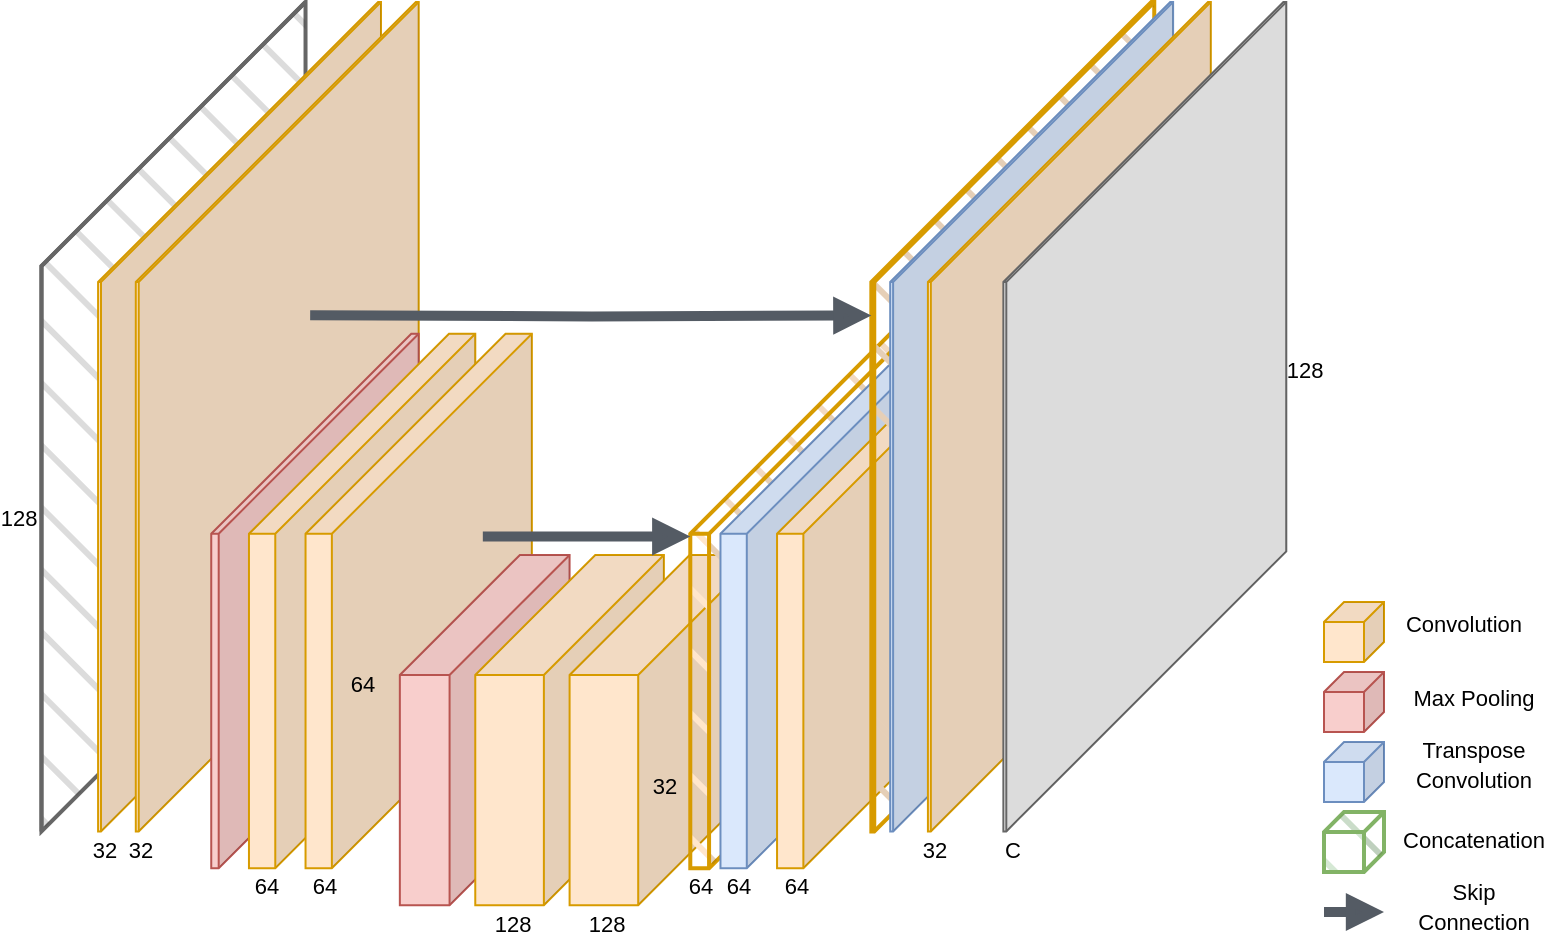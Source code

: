 <mxfile version="23.0.2" type="device">
  <diagram name="Page-1" id="T1WyHNRkKmHr8BE0JCqU">
    <mxGraphModel dx="1144" dy="746" grid="1" gridSize="10" guides="1" tooltips="1" connect="1" arrows="1" fold="1" page="1" pageScale="1" pageWidth="827" pageHeight="1169" math="0" shadow="0">
      <root>
        <mxCell id="0" />
        <mxCell id="1" parent="0" />
        <mxCell id="ybQS04IvCk9VFile2A1y-58" value="" style="group" vertex="1" connectable="0" parent="1">
          <mxGeometry x="28" y="160" width="772" height="470.0" as="geometry" />
        </mxCell>
        <mxCell id="ybQS04IvCk9VFile2A1y-20" value="" style="shape=cube;whiteSpace=wrap;html=1;boundedLbl=1;backgroundOutline=1;darkOpacity=0.05;darkOpacity2=0.1;flipH=1;flipV=0;size=140;fillColor=#f5f5f5;strokeColor=#666666;fontColor=#333333;fillStyle=hatch;strokeWidth=2;" vertex="1" parent="ybQS04IvCk9VFile2A1y-58">
          <mxGeometry x="20.746" width="132.023" height="414.706" as="geometry" />
        </mxCell>
        <mxCell id="ybQS04IvCk9VFile2A1y-1" value="" style="shape=cube;whiteSpace=wrap;html=1;boundedLbl=1;backgroundOutline=1;darkOpacity=0.05;darkOpacity2=0.1;flipH=1;flipV=0;size=140;fillColor=#ffe6cc;strokeColor=#d79b00;" vertex="1" parent="ybQS04IvCk9VFile2A1y-58">
          <mxGeometry x="49.037" width="141.453" height="414.706" as="geometry" />
        </mxCell>
        <mxCell id="ybQS04IvCk9VFile2A1y-3" value="" style="shape=cube;whiteSpace=wrap;html=1;boundedLbl=1;backgroundOutline=1;darkOpacity=0.05;darkOpacity2=0.1;flipH=1;flipV=0;size=140;fillColor=#ffe6cc;strokeColor=#d79b00;" vertex="1" parent="ybQS04IvCk9VFile2A1y-58">
          <mxGeometry x="67.897" width="141.453" height="414.706" as="geometry" />
        </mxCell>
        <mxCell id="ybQS04IvCk9VFile2A1y-4" value="" style="shape=cube;whiteSpace=wrap;html=1;boundedLbl=1;backgroundOutline=1;darkOpacity=0.05;darkOpacity2=0.1;flipH=1;flipV=0;size=100;fillColor=#f8cecc;strokeColor=#b85450;" vertex="1" parent="ybQS04IvCk9VFile2A1y-58">
          <mxGeometry x="105.618" y="165.882" width="103.732" height="267.255" as="geometry" />
        </mxCell>
        <mxCell id="ybQS04IvCk9VFile2A1y-5" value="" style="shape=cube;whiteSpace=wrap;html=1;boundedLbl=1;backgroundOutline=1;darkOpacity=0.05;darkOpacity2=0.1;flipH=1;flipV=0;size=100;fillColor=#ffe6cc;strokeColor=#d79b00;" vertex="1" parent="ybQS04IvCk9VFile2A1y-58">
          <mxGeometry x="124.479" y="165.882" width="113.162" height="267.255" as="geometry" />
        </mxCell>
        <mxCell id="ybQS04IvCk9VFile2A1y-7" value="" style="shape=cube;whiteSpace=wrap;html=1;boundedLbl=1;backgroundOutline=1;darkOpacity=0.05;darkOpacity2=0.1;flipH=1;flipV=0;size=100;fillColor=#ffe6cc;strokeColor=#d79b00;" vertex="1" parent="ybQS04IvCk9VFile2A1y-58">
          <mxGeometry x="152.769" y="165.882" width="113.162" height="267.255" as="geometry" />
        </mxCell>
        <mxCell id="ybQS04IvCk9VFile2A1y-10" value="" style="shape=cube;whiteSpace=wrap;html=1;boundedLbl=1;backgroundOutline=1;darkOpacity=0.05;darkOpacity2=0.1;flipH=1;flipV=0;size=60;fillColor=#f8cecc;strokeColor=#b85450;" vertex="1" parent="ybQS04IvCk9VFile2A1y-58">
          <mxGeometry x="199.92" y="276.471" width="84.872" height="175.098" as="geometry" />
        </mxCell>
        <mxCell id="ybQS04IvCk9VFile2A1y-11" value="" style="shape=cube;whiteSpace=wrap;html=1;boundedLbl=1;backgroundOutline=1;darkOpacity=0.05;darkOpacity2=0.1;flipH=1;flipV=0;size=60;fillColor=#ffe6cc;strokeColor=#d79b00;" vertex="1" parent="ybQS04IvCk9VFile2A1y-58">
          <mxGeometry x="237.641" y="276.471" width="94.302" height="175.098" as="geometry" />
        </mxCell>
        <mxCell id="ybQS04IvCk9VFile2A1y-12" value="" style="shape=cube;whiteSpace=wrap;html=1;boundedLbl=1;backgroundOutline=1;darkOpacity=0.05;darkOpacity2=0.1;flipH=1;flipV=0;size=60;fillColor=#ffe6cc;strokeColor=#d79b00;" vertex="1" parent="ybQS04IvCk9VFile2A1y-58">
          <mxGeometry x="284.792" y="276.471" width="94.302" height="175.098" as="geometry" />
        </mxCell>
        <mxCell id="ybQS04IvCk9VFile2A1y-13" value="" style="shape=cube;whiteSpace=wrap;html=1;boundedLbl=1;backgroundOutline=1;darkOpacity=0.05;darkOpacity2=0.1;flipH=1;flipV=0;size=100;fillColor=#ffe6cc;strokeColor=#d79b00;fillStyle=hatch;strokeWidth=2;" vertex="1" parent="ybQS04IvCk9VFile2A1y-58">
          <mxGeometry x="345.145" y="165.882" width="109.39" height="267.255" as="geometry" />
        </mxCell>
        <mxCell id="ybQS04IvCk9VFile2A1y-14" value="" style="shape=cube;whiteSpace=wrap;html=1;boundedLbl=1;backgroundOutline=1;darkOpacity=0.05;darkOpacity2=0.1;flipH=1;flipV=0;size=100;fillColor=#dae8fc;strokeColor=#6c8ebf;gradientColor=none;fillStyle=solid;strokeWidth=1;" vertex="1" parent="ybQS04IvCk9VFile2A1y-58">
          <mxGeometry x="360.234" y="165.882" width="113.162" height="267.255" as="geometry" />
        </mxCell>
        <mxCell id="ybQS04IvCk9VFile2A1y-15" value="" style="shape=cube;whiteSpace=wrap;html=1;boundedLbl=1;backgroundOutline=1;darkOpacity=0.05;darkOpacity2=0.1;flipH=1;flipV=0;size=100;fillColor=#ffe6cc;strokeColor=#d79b00;" vertex="1" parent="ybQS04IvCk9VFile2A1y-58">
          <mxGeometry x="388.524" y="165.882" width="113.162" height="267.255" as="geometry" />
        </mxCell>
        <mxCell id="ybQS04IvCk9VFile2A1y-16" value="" style="shape=cube;whiteSpace=wrap;html=1;boundedLbl=1;backgroundOutline=1;darkOpacity=0.05;darkOpacity2=0.1;flipH=1;flipV=0;size=140;fillColor=#ffe6cc;strokeColor=#d79b00;fillStyle=hatch;strokeWidth=2;" vertex="1" parent="ybQS04IvCk9VFile2A1y-58">
          <mxGeometry x="435.675" width="141.453" height="414.706" as="geometry" />
        </mxCell>
        <mxCell id="ybQS04IvCk9VFile2A1y-17" value="" style="shape=cube;whiteSpace=wrap;html=1;boundedLbl=1;backgroundOutline=1;darkOpacity=0.05;darkOpacity2=0.1;flipH=1;flipV=0;size=140;fillColor=#dae8fc;strokeColor=#6c8ebf;" vertex="1" parent="ybQS04IvCk9VFile2A1y-58">
          <mxGeometry x="445.105" width="141.453" height="414.706" as="geometry" />
        </mxCell>
        <mxCell id="ybQS04IvCk9VFile2A1y-18" value="" style="shape=cube;whiteSpace=wrap;html=1;boundedLbl=1;backgroundOutline=1;darkOpacity=0.05;darkOpacity2=0.1;flipH=1;flipV=0;size=140;fillColor=#ffe6cc;strokeColor=#d79b00;" vertex="1" parent="ybQS04IvCk9VFile2A1y-58">
          <mxGeometry x="463.966" width="141.453" height="414.706" as="geometry" />
        </mxCell>
        <mxCell id="ybQS04IvCk9VFile2A1y-19" value="" style="shape=cube;whiteSpace=wrap;html=1;boundedLbl=1;backgroundOutline=1;darkOpacity=0.05;darkOpacity2=0.1;flipH=1;flipV=0;size=140;fillColor=#f5f5f5;strokeColor=#666666;fontColor=#333333;" vertex="1" parent="ybQS04IvCk9VFile2A1y-58">
          <mxGeometry x="501.687" width="141.453" height="414.706" as="geometry" />
        </mxCell>
        <mxCell id="ybQS04IvCk9VFile2A1y-22" value="" style="edgeStyle=orthogonalEdgeStyle;html=1;endArrow=block;elbow=vertical;startArrow=none;endFill=1;strokeColor=#545B64;rounded=0;strokeWidth=5;entryX=0.983;entryY=0.378;entryDx=0;entryDy=0;entryPerimeter=0;" edge="1" parent="ybQS04IvCk9VFile2A1y-58">
          <mxGeometry width="100" relative="1" as="geometry">
            <mxPoint x="155.08" y="156.667" as="sourcePoint" />
            <mxPoint x="435.675" y="156.759" as="targetPoint" />
          </mxGeometry>
        </mxCell>
        <mxCell id="ybQS04IvCk9VFile2A1y-23" value="" style="edgeStyle=orthogonalEdgeStyle;html=1;endArrow=block;elbow=vertical;startArrow=none;endFill=1;strokeColor=#545B64;rounded=0;strokeWidth=5;" edge="1" parent="ybQS04IvCk9VFile2A1y-58">
          <mxGeometry width="100" relative="1" as="geometry">
            <mxPoint x="241.413" y="267.255" as="sourcePoint" />
            <mxPoint x="345.145" y="267.255" as="targetPoint" />
          </mxGeometry>
        </mxCell>
        <mxCell id="ybQS04IvCk9VFile2A1y-26" value="&lt;font style=&quot;font-size: 11px;&quot;&gt;64&lt;/font&gt;" style="text;html=1;strokeColor=none;fillColor=none;align=center;verticalAlign=middle;whiteSpace=wrap;rounded=0;" vertex="1" parent="ybQS04IvCk9VFile2A1y-58">
          <mxGeometry x="124.479" y="433.137" width="18.86" height="18.431" as="geometry" />
        </mxCell>
        <mxCell id="ybQS04IvCk9VFile2A1y-28" value="&lt;font style=&quot;font-size: 11px;&quot;&gt;64&lt;/font&gt;" style="text;html=1;strokeColor=none;fillColor=none;align=center;verticalAlign=middle;whiteSpace=wrap;rounded=0;" vertex="1" parent="ybQS04IvCk9VFile2A1y-58">
          <mxGeometry x="152.769" y="433.137" width="18.86" height="18.431" as="geometry" />
        </mxCell>
        <mxCell id="ybQS04IvCk9VFile2A1y-29" value="&lt;font style=&quot;font-size: 11px;&quot;&gt;32&lt;/font&gt;" style="text;html=1;strokeColor=none;fillColor=none;align=center;verticalAlign=middle;whiteSpace=wrap;rounded=0;" vertex="1" parent="ybQS04IvCk9VFile2A1y-58">
          <mxGeometry x="43.379" y="414.706" width="18.86" height="18.431" as="geometry" />
        </mxCell>
        <mxCell id="ybQS04IvCk9VFile2A1y-30" value="&lt;font style=&quot;font-size: 11px;&quot;&gt;32&lt;/font&gt;" style="text;html=1;strokeColor=none;fillColor=none;align=center;verticalAlign=middle;whiteSpace=wrap;rounded=0;" vertex="1" parent="ybQS04IvCk9VFile2A1y-58">
          <mxGeometry x="61.296" y="414.706" width="18.86" height="18.431" as="geometry" />
        </mxCell>
        <mxCell id="ybQS04IvCk9VFile2A1y-31" value="&lt;font style=&quot;font-size: 11px;&quot;&gt;128&lt;/font&gt;" style="text;html=1;strokeColor=none;fillColor=none;align=center;verticalAlign=middle;whiteSpace=wrap;rounded=0;" vertex="1" parent="ybQS04IvCk9VFile2A1y-58">
          <mxGeometry x="247.071" y="451.569" width="18.86" height="18.431" as="geometry" />
        </mxCell>
        <mxCell id="ybQS04IvCk9VFile2A1y-32" value="&lt;font style=&quot;font-size: 11px;&quot;&gt;128&lt;/font&gt;" style="text;html=1;strokeColor=none;fillColor=none;align=center;verticalAlign=middle;whiteSpace=wrap;rounded=0;" vertex="1" parent="ybQS04IvCk9VFile2A1y-58">
          <mxGeometry x="294.222" y="451.569" width="18.86" height="18.431" as="geometry" />
        </mxCell>
        <mxCell id="ybQS04IvCk9VFile2A1y-33" value="&lt;font style=&quot;font-size: 11px;&quot;&gt;64&lt;/font&gt;" style="text;html=1;strokeColor=none;fillColor=none;align=center;verticalAlign=middle;whiteSpace=wrap;rounded=0;" vertex="1" parent="ybQS04IvCk9VFile2A1y-58">
          <mxGeometry x="388.524" y="433.137" width="18.86" height="18.431" as="geometry" />
        </mxCell>
        <mxCell id="ybQS04IvCk9VFile2A1y-34" value="&lt;font style=&quot;font-size: 11px;&quot;&gt;32&lt;/font&gt;" style="text;html=1;strokeColor=none;fillColor=none;align=center;verticalAlign=middle;whiteSpace=wrap;rounded=0;" vertex="1" parent="ybQS04IvCk9VFile2A1y-58">
          <mxGeometry x="458.308" y="414.706" width="18.86" height="18.431" as="geometry" />
        </mxCell>
        <mxCell id="ybQS04IvCk9VFile2A1y-35" value="&lt;font style=&quot;font-size: 11px;&quot;&gt;64&lt;/font&gt;" style="text;html=1;strokeColor=none;fillColor=none;align=center;verticalAlign=middle;whiteSpace=wrap;rounded=0;" vertex="1" parent="ybQS04IvCk9VFile2A1y-58">
          <mxGeometry x="341.373" y="433.137" width="18.86" height="18.431" as="geometry" />
        </mxCell>
        <mxCell id="ybQS04IvCk9VFile2A1y-36" value="&lt;font style=&quot;font-size: 11px;&quot;&gt;64&lt;/font&gt;" style="text;html=1;strokeColor=none;fillColor=none;align=center;verticalAlign=middle;whiteSpace=wrap;rounded=0;" vertex="1" parent="ybQS04IvCk9VFile2A1y-58">
          <mxGeometry x="360.234" y="433.137" width="18.86" height="18.431" as="geometry" />
        </mxCell>
        <mxCell id="ybQS04IvCk9VFile2A1y-37" value="&lt;font style=&quot;font-size: 11px;&quot;&gt;C&lt;/font&gt;" style="text;html=1;strokeColor=none;fillColor=none;align=center;verticalAlign=middle;whiteSpace=wrap;rounded=0;" vertex="1" parent="ybQS04IvCk9VFile2A1y-58">
          <mxGeometry x="496.972" y="414.706" width="18.86" height="18.431" as="geometry" />
        </mxCell>
        <mxCell id="ybQS04IvCk9VFile2A1y-39" value="&lt;font style=&quot;font-size: 11px;&quot;&gt;128&lt;/font&gt;" style="text;html=1;strokeColor=none;fillColor=none;align=center;verticalAlign=middle;whiteSpace=wrap;rounded=0;" vertex="1" parent="ybQS04IvCk9VFile2A1y-58">
          <mxGeometry x="643.14" y="175.098" width="18.86" height="18.431" as="geometry" />
        </mxCell>
        <mxCell id="ybQS04IvCk9VFile2A1y-40" value="&lt;font style=&quot;font-size: 11px;&quot;&gt;128&lt;/font&gt;" style="text;html=1;strokeColor=none;fillColor=none;align=center;verticalAlign=middle;whiteSpace=wrap;rounded=0;" vertex="1" parent="ybQS04IvCk9VFile2A1y-58">
          <mxGeometry y="248.824" width="18.86" height="18.431" as="geometry" />
        </mxCell>
        <mxCell id="ybQS04IvCk9VFile2A1y-42" value="&lt;span style=&quot;font-size: 11px;&quot;&gt;64&lt;/span&gt;" style="text;html=1;strokeColor=none;fillColor=none;align=center;verticalAlign=middle;whiteSpace=wrap;rounded=0;" vertex="1" parent="ybQS04IvCk9VFile2A1y-58">
          <mxGeometry x="171.63" y="331.765" width="18.86" height="18.431" as="geometry" />
        </mxCell>
        <mxCell id="ybQS04IvCk9VFile2A1y-43" value="&lt;span style=&quot;font-size: 11px;&quot;&gt;32&lt;br&gt;&lt;/span&gt;" style="text;html=1;strokeColor=none;fillColor=none;align=center;verticalAlign=middle;whiteSpace=wrap;rounded=0;" vertex="1" parent="ybQS04IvCk9VFile2A1y-58">
          <mxGeometry x="322.513" y="382.451" width="18.86" height="18.431" as="geometry" />
        </mxCell>
        <mxCell id="ybQS04IvCk9VFile2A1y-44" value="" style="shape=cube;whiteSpace=wrap;html=1;boundedLbl=1;backgroundOutline=1;darkOpacity=0.05;darkOpacity2=0.1;flipH=1;flipV=0;size=10;fillColor=#ffe6cc;strokeColor=#d79b00;" vertex="1" parent="ybQS04IvCk9VFile2A1y-58">
          <mxGeometry x="662" y="300" width="30" height="30" as="geometry" />
        </mxCell>
        <mxCell id="ybQS04IvCk9VFile2A1y-45" value="" style="shape=cube;whiteSpace=wrap;html=1;boundedLbl=1;backgroundOutline=1;darkOpacity=0.05;darkOpacity2=0.1;flipH=1;flipV=0;size=10;fillColor=#f8cecc;strokeColor=#b85450;" vertex="1" parent="ybQS04IvCk9VFile2A1y-58">
          <mxGeometry x="662" y="335" width="30" height="30" as="geometry" />
        </mxCell>
        <mxCell id="ybQS04IvCk9VFile2A1y-46" value="" style="shape=cube;whiteSpace=wrap;html=1;boundedLbl=1;backgroundOutline=1;darkOpacity=0.05;darkOpacity2=0.1;flipH=1;flipV=0;size=10;fillColor=#dae8fc;strokeColor=#6c8ebf;" vertex="1" parent="ybQS04IvCk9VFile2A1y-58">
          <mxGeometry x="662" y="370" width="30" height="30" as="geometry" />
        </mxCell>
        <mxCell id="ybQS04IvCk9VFile2A1y-47" value="" style="shape=cube;whiteSpace=wrap;html=1;boundedLbl=1;backgroundOutline=1;darkOpacity=0.05;darkOpacity2=0.1;flipH=1;flipV=0;size=10;fillColor=#d5e8d4;strokeColor=#82b366;fillStyle=hatch;strokeWidth=2;" vertex="1" parent="ybQS04IvCk9VFile2A1y-58">
          <mxGeometry x="662" y="405" width="30" height="30" as="geometry" />
        </mxCell>
        <mxCell id="ybQS04IvCk9VFile2A1y-48" value="" style="edgeStyle=orthogonalEdgeStyle;html=1;endArrow=block;elbow=vertical;startArrow=none;endFill=1;strokeColor=#545B64;rounded=0;strokeWidth=5;" edge="1" parent="ybQS04IvCk9VFile2A1y-58">
          <mxGeometry width="100" relative="1" as="geometry">
            <mxPoint x="662" y="455" as="sourcePoint" />
            <mxPoint x="692" y="455" as="targetPoint" />
          </mxGeometry>
        </mxCell>
        <mxCell id="ybQS04IvCk9VFile2A1y-49" value="&lt;font style=&quot;font-size: 11px;&quot;&gt;Convolution&lt;/font&gt;" style="text;html=1;strokeColor=none;fillColor=none;align=center;verticalAlign=middle;whiteSpace=wrap;rounded=0;" vertex="1" parent="ybQS04IvCk9VFile2A1y-58">
          <mxGeometry x="702" y="301" width="60" height="20" as="geometry" />
        </mxCell>
        <mxCell id="ybQS04IvCk9VFile2A1y-50" value="&lt;font style=&quot;font-size: 11px;&quot;&gt;Max Pooling&lt;/font&gt;" style="text;html=1;strokeColor=none;fillColor=none;align=center;verticalAlign=middle;whiteSpace=wrap;rounded=0;" vertex="1" parent="ybQS04IvCk9VFile2A1y-58">
          <mxGeometry x="702" y="338" width="70" height="20" as="geometry" />
        </mxCell>
        <mxCell id="ybQS04IvCk9VFile2A1y-51" value="&lt;font style=&quot;font-size: 11px;&quot;&gt;Transpose&lt;br&gt;Convolution&lt;br&gt;&lt;/font&gt;" style="text;html=1;strokeColor=none;fillColor=none;align=center;verticalAlign=middle;whiteSpace=wrap;rounded=0;" vertex="1" parent="ybQS04IvCk9VFile2A1y-58">
          <mxGeometry x="702" y="371" width="70" height="20" as="geometry" />
        </mxCell>
        <mxCell id="ybQS04IvCk9VFile2A1y-52" value="&lt;font style=&quot;font-size: 11px;&quot;&gt;Concatenation&lt;br&gt;&lt;/font&gt;" style="text;html=1;strokeColor=none;fillColor=none;align=center;verticalAlign=middle;whiteSpace=wrap;rounded=0;" vertex="1" parent="ybQS04IvCk9VFile2A1y-58">
          <mxGeometry x="702" y="409" width="70" height="20" as="geometry" />
        </mxCell>
        <mxCell id="ybQS04IvCk9VFile2A1y-53" value="&lt;font style=&quot;font-size: 11px;&quot;&gt;Skip Connection&lt;br&gt;&lt;/font&gt;" style="text;html=1;strokeColor=none;fillColor=none;align=center;verticalAlign=middle;whiteSpace=wrap;rounded=0;" vertex="1" parent="ybQS04IvCk9VFile2A1y-58">
          <mxGeometry x="702" y="442" width="70" height="20" as="geometry" />
        </mxCell>
      </root>
    </mxGraphModel>
  </diagram>
</mxfile>
